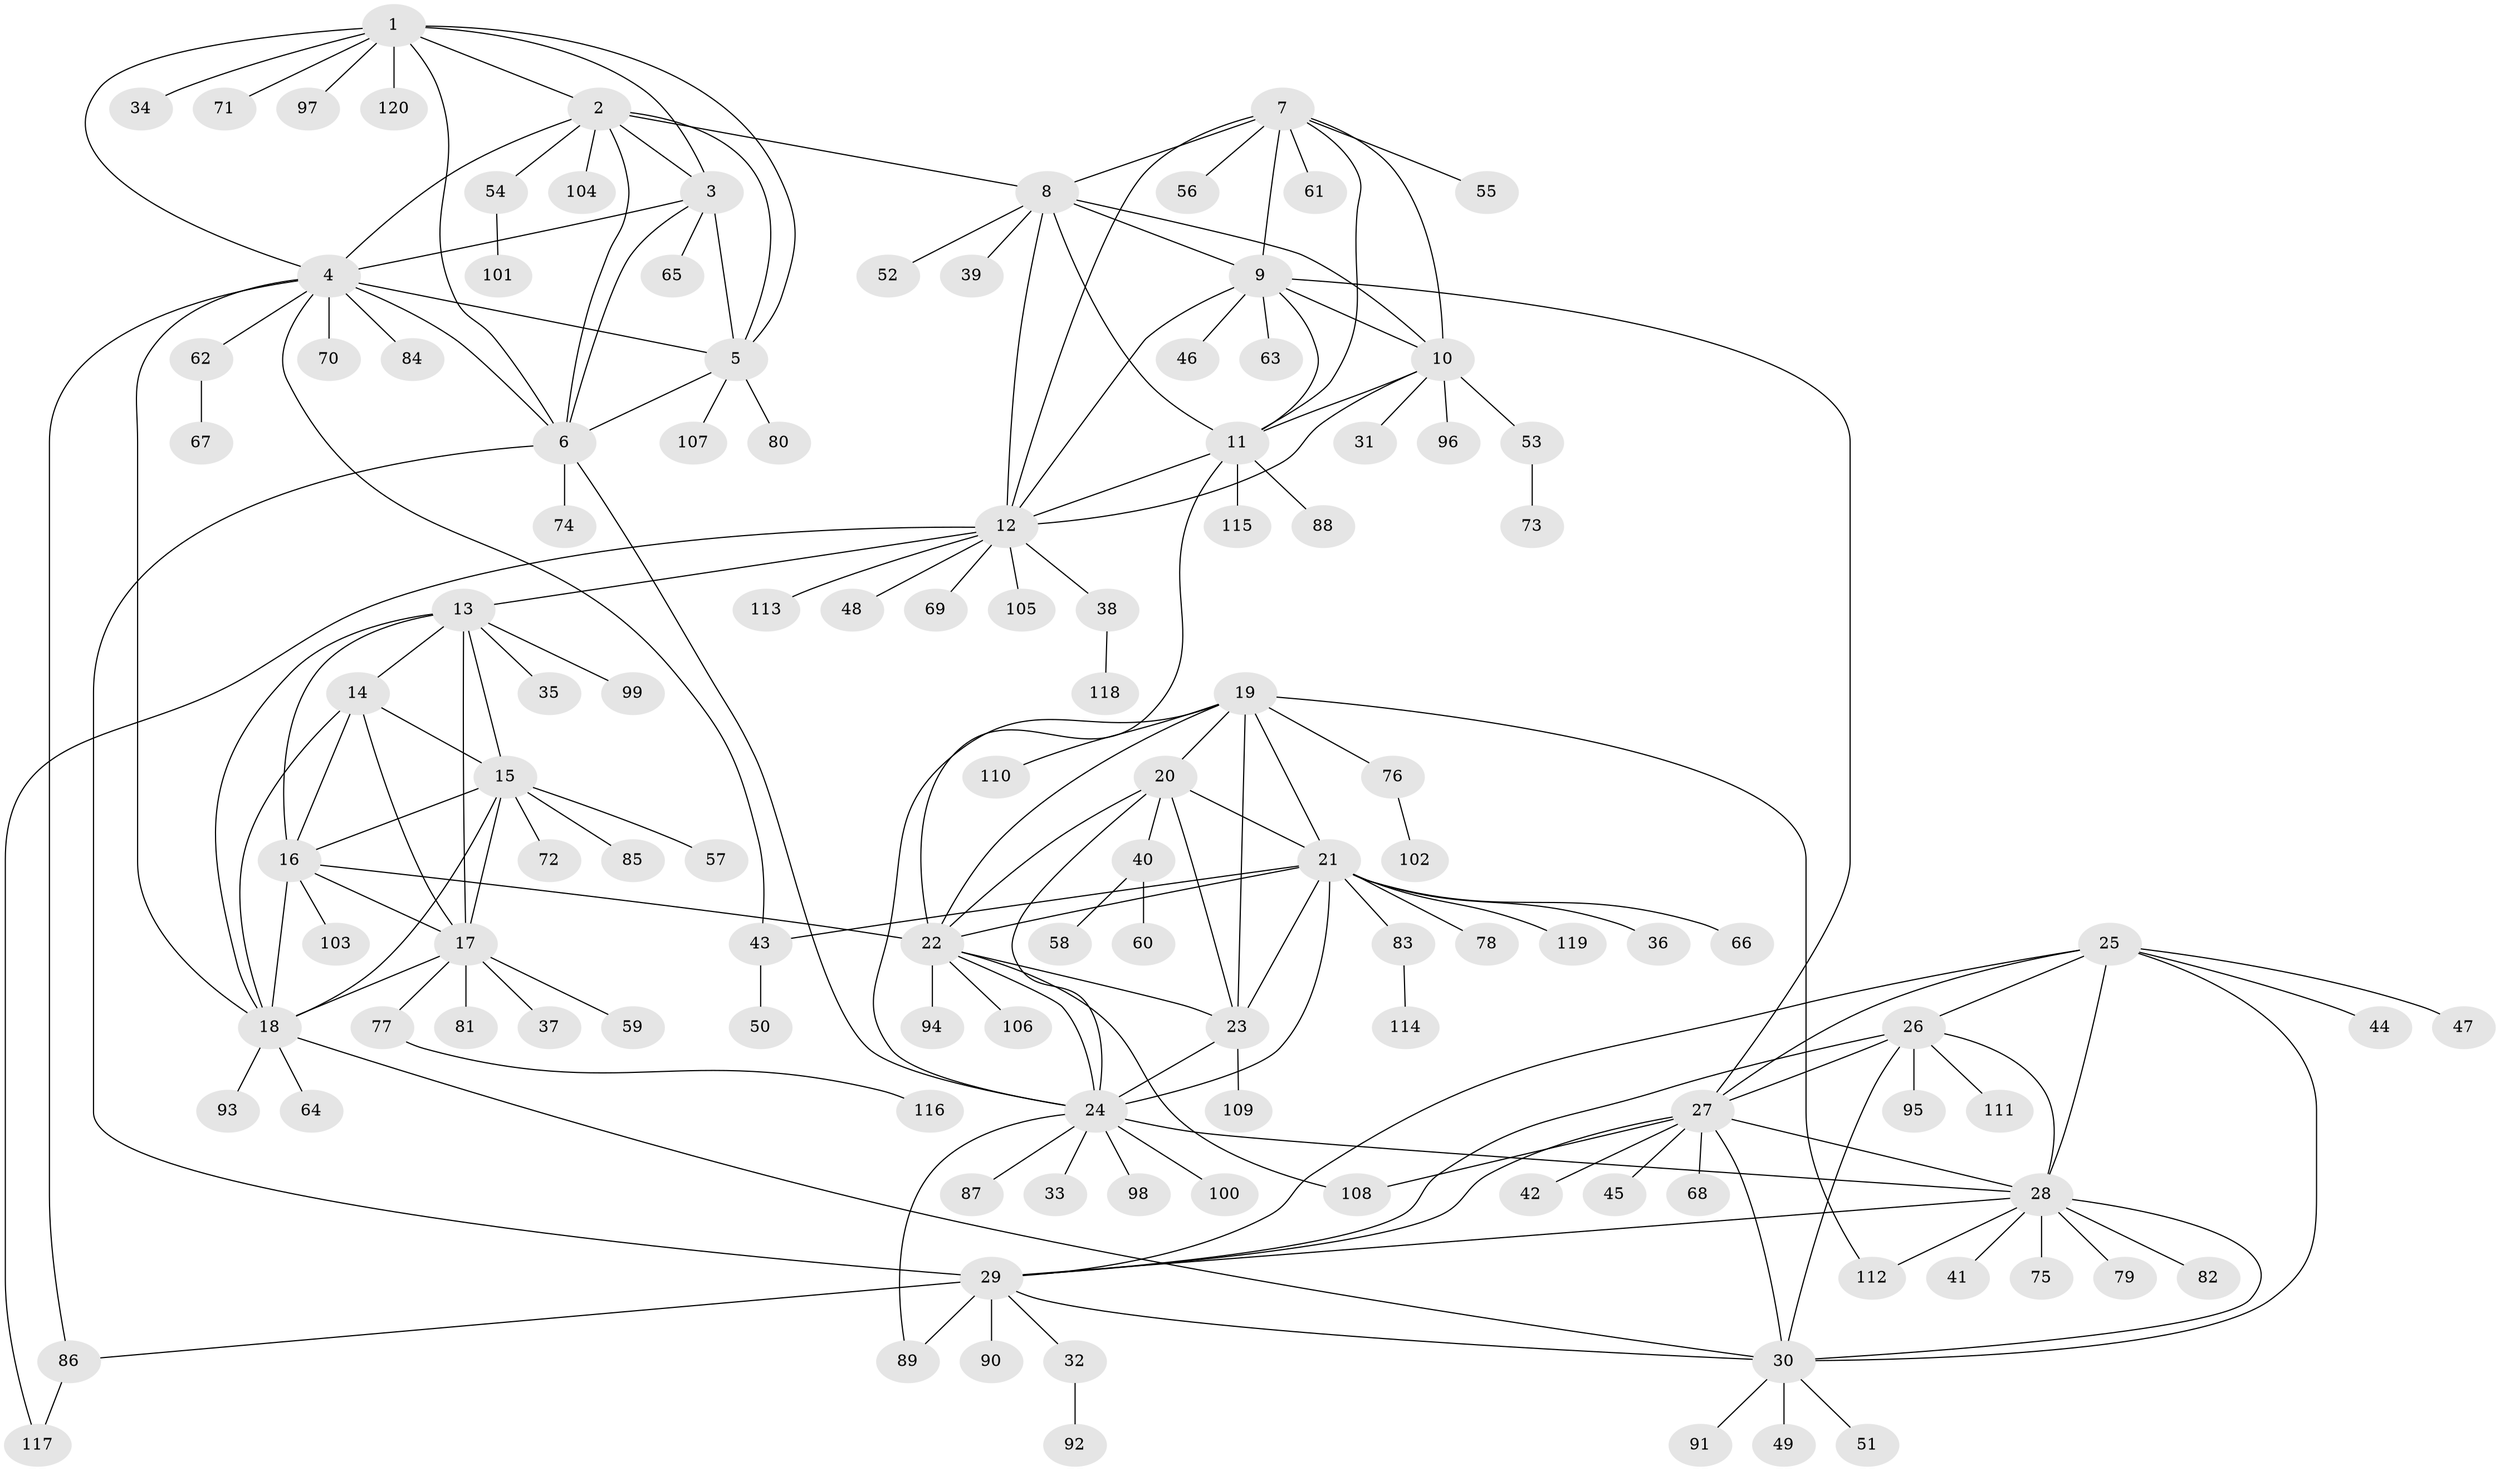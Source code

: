 // Generated by graph-tools (version 1.1) at 2025/37/03/09/25 02:37:36]
// undirected, 120 vertices, 181 edges
graph export_dot {
graph [start="1"]
  node [color=gray90,style=filled];
  1;
  2;
  3;
  4;
  5;
  6;
  7;
  8;
  9;
  10;
  11;
  12;
  13;
  14;
  15;
  16;
  17;
  18;
  19;
  20;
  21;
  22;
  23;
  24;
  25;
  26;
  27;
  28;
  29;
  30;
  31;
  32;
  33;
  34;
  35;
  36;
  37;
  38;
  39;
  40;
  41;
  42;
  43;
  44;
  45;
  46;
  47;
  48;
  49;
  50;
  51;
  52;
  53;
  54;
  55;
  56;
  57;
  58;
  59;
  60;
  61;
  62;
  63;
  64;
  65;
  66;
  67;
  68;
  69;
  70;
  71;
  72;
  73;
  74;
  75;
  76;
  77;
  78;
  79;
  80;
  81;
  82;
  83;
  84;
  85;
  86;
  87;
  88;
  89;
  90;
  91;
  92;
  93;
  94;
  95;
  96;
  97;
  98;
  99;
  100;
  101;
  102;
  103;
  104;
  105;
  106;
  107;
  108;
  109;
  110;
  111;
  112;
  113;
  114;
  115;
  116;
  117;
  118;
  119;
  120;
  1 -- 2;
  1 -- 3;
  1 -- 4;
  1 -- 5;
  1 -- 6;
  1 -- 34;
  1 -- 71;
  1 -- 97;
  1 -- 120;
  2 -- 3;
  2 -- 4;
  2 -- 5;
  2 -- 6;
  2 -- 8;
  2 -- 54;
  2 -- 104;
  3 -- 4;
  3 -- 5;
  3 -- 6;
  3 -- 65;
  4 -- 5;
  4 -- 6;
  4 -- 18;
  4 -- 43;
  4 -- 62;
  4 -- 70;
  4 -- 84;
  4 -- 86;
  5 -- 6;
  5 -- 80;
  5 -- 107;
  6 -- 24;
  6 -- 29;
  6 -- 74;
  7 -- 8;
  7 -- 9;
  7 -- 10;
  7 -- 11;
  7 -- 12;
  7 -- 55;
  7 -- 56;
  7 -- 61;
  8 -- 9;
  8 -- 10;
  8 -- 11;
  8 -- 12;
  8 -- 39;
  8 -- 52;
  9 -- 10;
  9 -- 11;
  9 -- 12;
  9 -- 27;
  9 -- 46;
  9 -- 63;
  10 -- 11;
  10 -- 12;
  10 -- 31;
  10 -- 53;
  10 -- 96;
  11 -- 12;
  11 -- 22;
  11 -- 88;
  11 -- 115;
  12 -- 13;
  12 -- 38;
  12 -- 48;
  12 -- 69;
  12 -- 105;
  12 -- 113;
  12 -- 117;
  13 -- 14;
  13 -- 15;
  13 -- 16;
  13 -- 17;
  13 -- 18;
  13 -- 35;
  13 -- 99;
  14 -- 15;
  14 -- 16;
  14 -- 17;
  14 -- 18;
  15 -- 16;
  15 -- 17;
  15 -- 18;
  15 -- 57;
  15 -- 72;
  15 -- 85;
  16 -- 17;
  16 -- 18;
  16 -- 22;
  16 -- 103;
  17 -- 18;
  17 -- 37;
  17 -- 59;
  17 -- 77;
  17 -- 81;
  18 -- 30;
  18 -- 64;
  18 -- 93;
  19 -- 20;
  19 -- 21;
  19 -- 22;
  19 -- 23;
  19 -- 24;
  19 -- 76;
  19 -- 110;
  19 -- 112;
  20 -- 21;
  20 -- 22;
  20 -- 23;
  20 -- 24;
  20 -- 40;
  21 -- 22;
  21 -- 23;
  21 -- 24;
  21 -- 36;
  21 -- 43;
  21 -- 66;
  21 -- 78;
  21 -- 83;
  21 -- 119;
  22 -- 23;
  22 -- 24;
  22 -- 94;
  22 -- 106;
  22 -- 108;
  23 -- 24;
  23 -- 109;
  24 -- 28;
  24 -- 33;
  24 -- 87;
  24 -- 89;
  24 -- 98;
  24 -- 100;
  25 -- 26;
  25 -- 27;
  25 -- 28;
  25 -- 29;
  25 -- 30;
  25 -- 44;
  25 -- 47;
  26 -- 27;
  26 -- 28;
  26 -- 29;
  26 -- 30;
  26 -- 95;
  26 -- 111;
  27 -- 28;
  27 -- 29;
  27 -- 30;
  27 -- 42;
  27 -- 45;
  27 -- 68;
  27 -- 108;
  28 -- 29;
  28 -- 30;
  28 -- 41;
  28 -- 75;
  28 -- 79;
  28 -- 82;
  28 -- 112;
  29 -- 30;
  29 -- 32;
  29 -- 86;
  29 -- 89;
  29 -- 90;
  30 -- 49;
  30 -- 51;
  30 -- 91;
  32 -- 92;
  38 -- 118;
  40 -- 58;
  40 -- 60;
  43 -- 50;
  53 -- 73;
  54 -- 101;
  62 -- 67;
  76 -- 102;
  77 -- 116;
  83 -- 114;
  86 -- 117;
}
